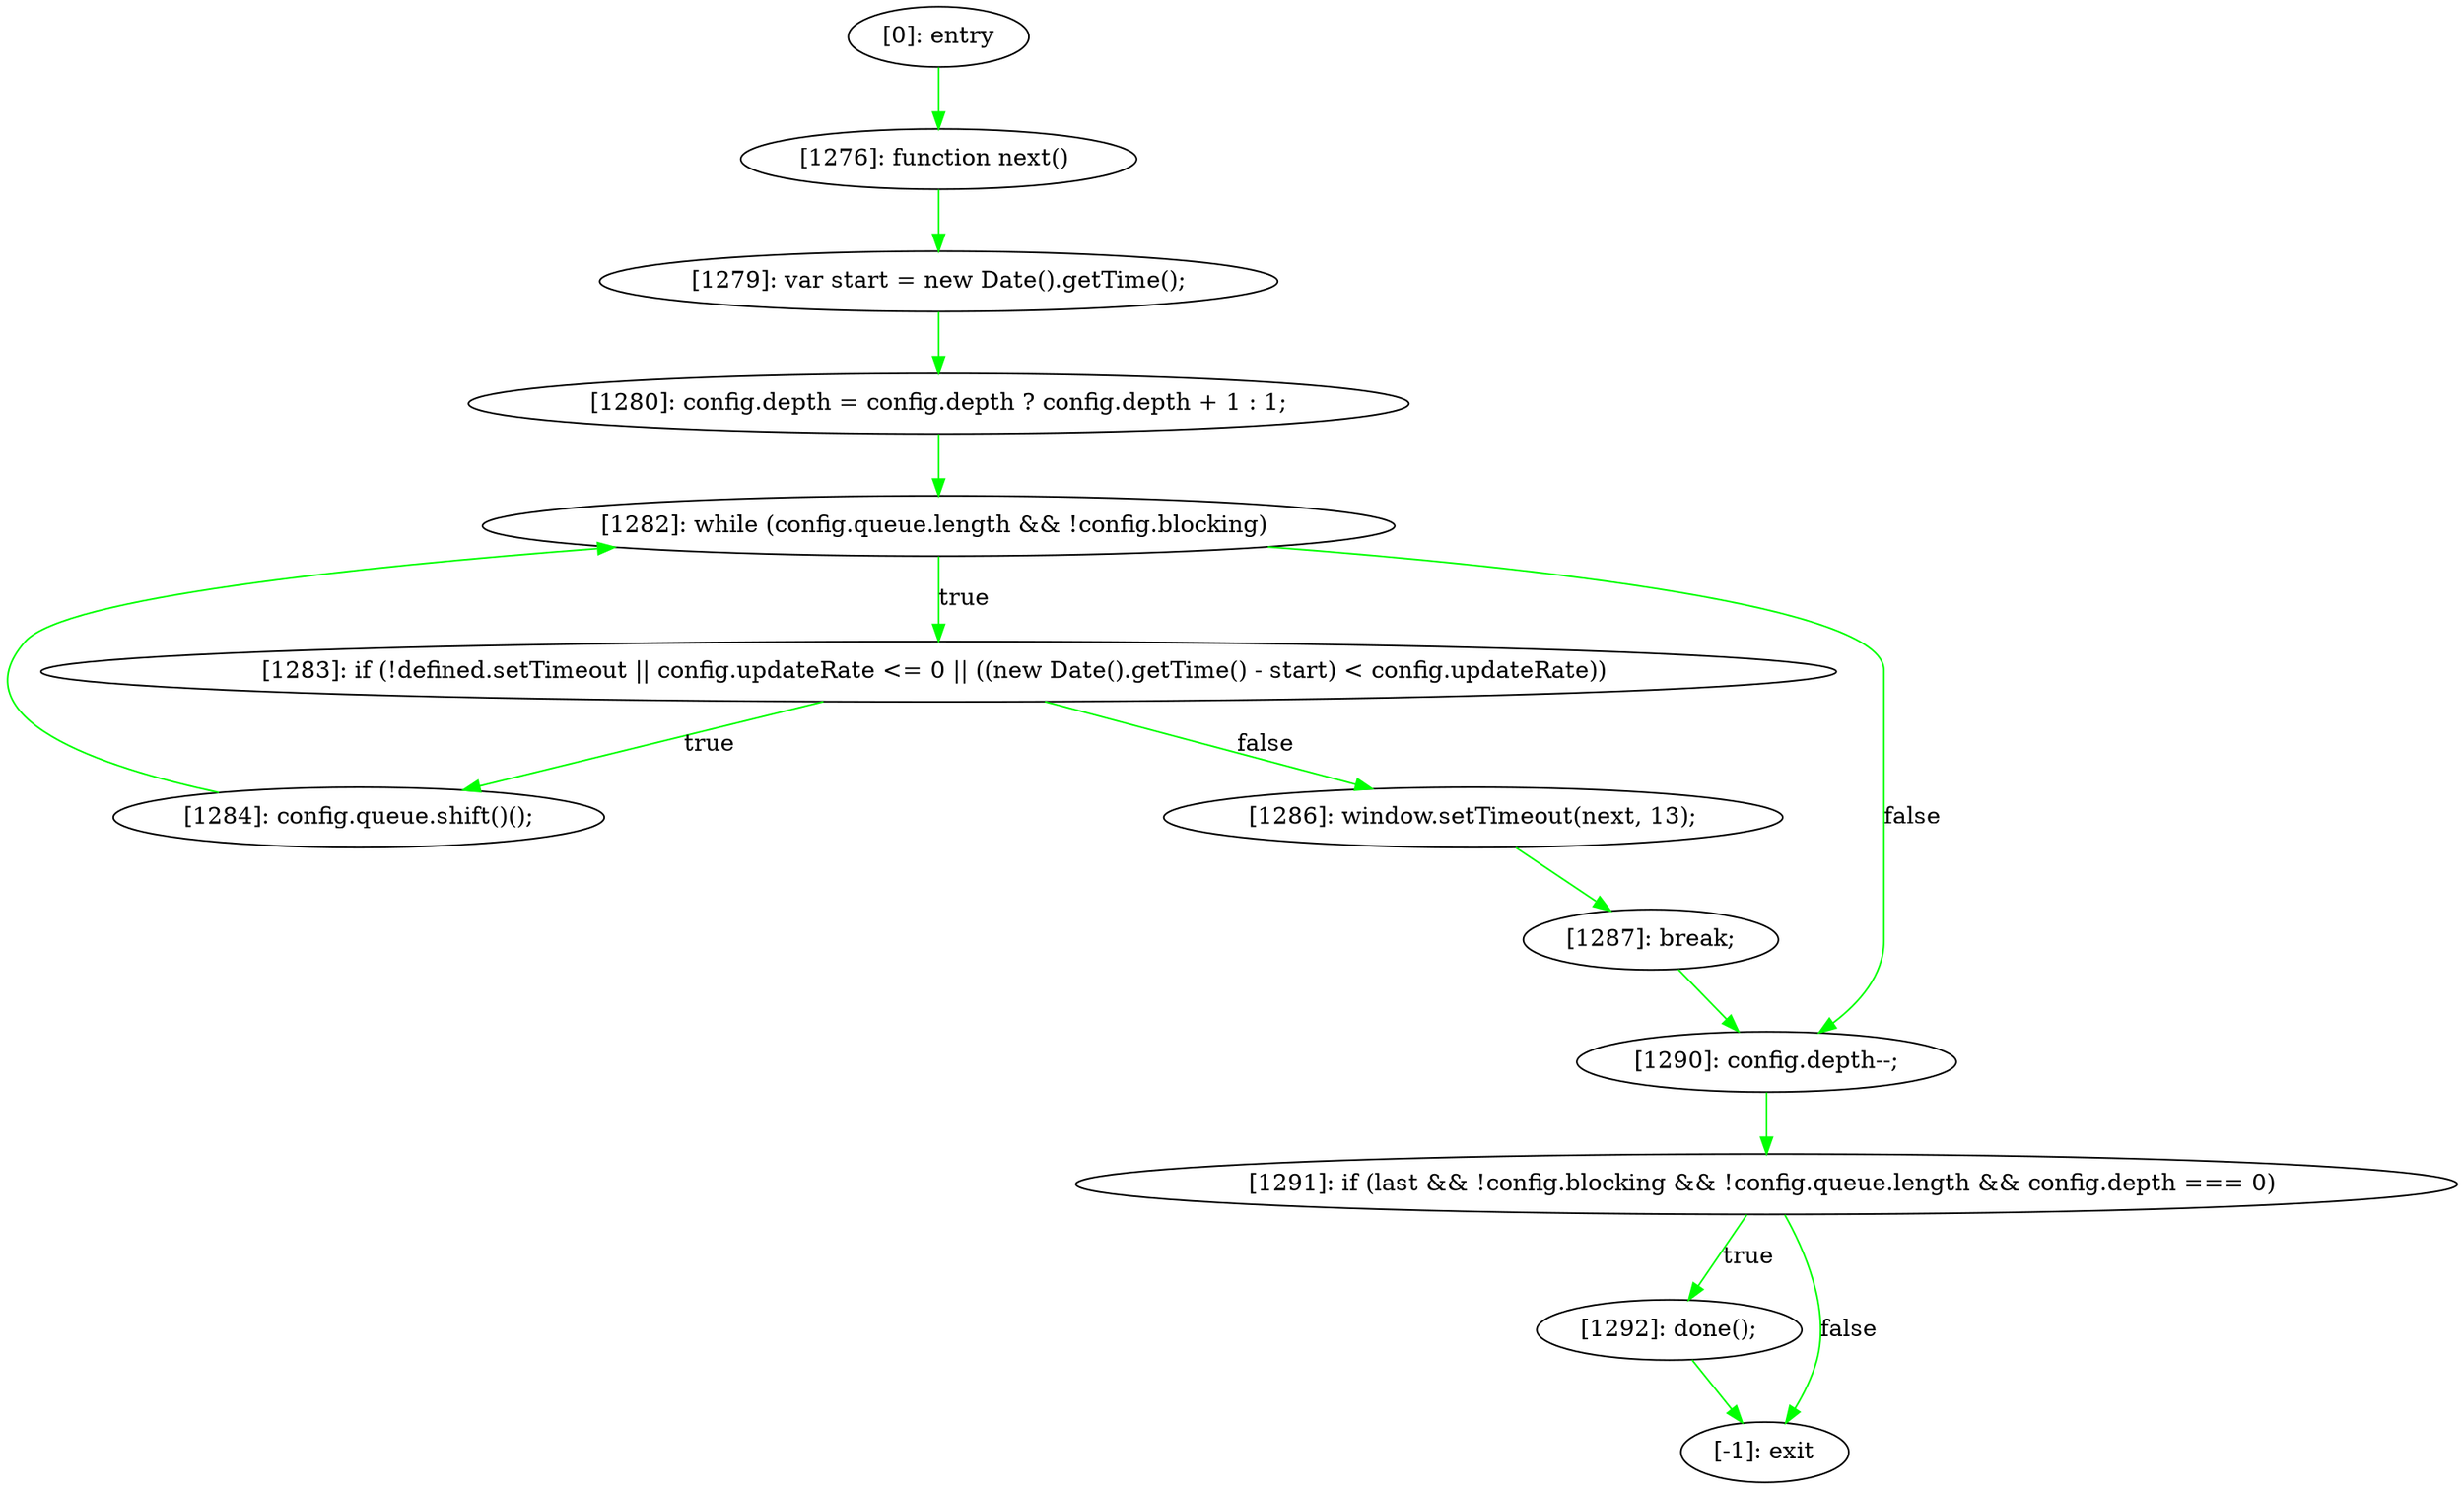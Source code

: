digraph {
"0" [label="[1286]: window.setTimeout(next, 13);\n"] 
"1" [label="[1283]: if (!defined.setTimeout || config.updateRate <= 0 || ((new Date().getTime() - start) < config.updateRate)) "] 
"2" [label="[1287]: break;\n"] 
"3" [label="[1276]: function next() \n"] 
"4" [label="[1291]: if (last && !config.blocking && !config.queue.length && config.depth === 0) "] 
"5" [label="[1292]: done();\n"] 
"6" [label="[1279]: var start = new Date().getTime();\n"] 
"7" [label="[1280]: config.depth = config.depth ? config.depth + 1 : 1;\n"] 
"8" [label="[1284]: config.queue.shift()();\n"] 
"9" [label="[-1]: exit"] 
"10" [label="[0]: entry"] 
"11" [label="[1290]: config.depth--;\n"] 
"12" [label="[1282]: while (config.queue.length && !config.blocking) "] 
"0" -> "2" [label="" color="green"] 
"1" -> "8" [label="true" color="green"] 
"1" -> "0" [label="false" color="green"] 
"2" -> "11" [label="" color="green"] 
"3" -> "6" [label="" color="green"] 
"4" -> "5" [label="true" color="green"] 
"4" -> "9" [label="false" color="green"] 
"5" -> "9" [label="" color="green"] 
"6" -> "7" [label="" color="green"] 
"7" -> "12" [label="" color="green"] 
"8" -> "12" [label="" color="green"] 
"10" -> "3" [label="" color="green"] 
"11" -> "4" [label="" color="green"] 
"12" -> "11" [label="false" color="green"] 
"12" -> "1" [label="true" color="green"] 
}
